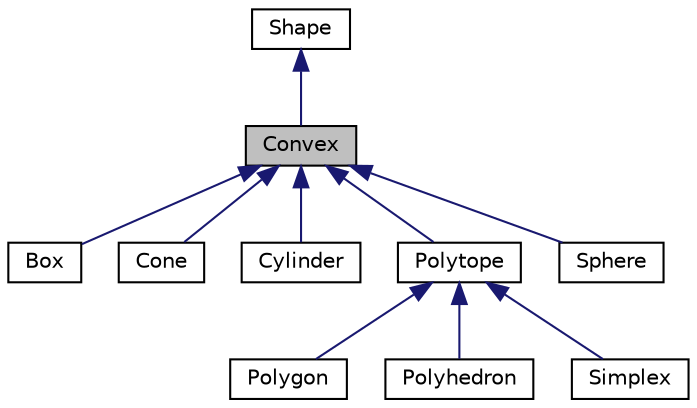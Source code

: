 digraph "Convex"
{
  edge [fontname="Helvetica",fontsize="10",labelfontname="Helvetica",labelfontsize="10"];
  node [fontname="Helvetica",fontsize="10",shape=record];
  Node1 [label="Convex",height=0.2,width=0.4,color="black", fillcolor="grey75", style="filled", fontcolor="black"];
  Node2 -> Node1 [dir="back",color="midnightblue",fontsize="10",style="solid",fontname="Helvetica"];
  Node2 [label="Shape",height=0.2,width=0.4,color="black", fillcolor="white", style="filled",URL="$class_shape.html"];
  Node1 -> Node3 [dir="back",color="midnightblue",fontsize="10",style="solid",fontname="Helvetica"];
  Node3 [label="Box",height=0.2,width=0.4,color="black", fillcolor="white", style="filled",URL="$class_box.html"];
  Node1 -> Node4 [dir="back",color="midnightblue",fontsize="10",style="solid",fontname="Helvetica"];
  Node4 [label="Cone",height=0.2,width=0.4,color="black", fillcolor="white", style="filled",URL="$class_cone.html"];
  Node1 -> Node5 [dir="back",color="midnightblue",fontsize="10",style="solid",fontname="Helvetica"];
  Node5 [label="Cylinder",height=0.2,width=0.4,color="black", fillcolor="white", style="filled",URL="$class_cylinder.html"];
  Node1 -> Node6 [dir="back",color="midnightblue",fontsize="10",style="solid",fontname="Helvetica"];
  Node6 [label="Polytope",height=0.2,width=0.4,color="black", fillcolor="white", style="filled",URL="$class_polytope.html"];
  Node6 -> Node7 [dir="back",color="midnightblue",fontsize="10",style="solid",fontname="Helvetica"];
  Node7 [label="Polygon",height=0.2,width=0.4,color="black", fillcolor="white", style="filled",URL="$class_polygon.html"];
  Node6 -> Node8 [dir="back",color="midnightblue",fontsize="10",style="solid",fontname="Helvetica"];
  Node8 [label="Polyhedron",height=0.2,width=0.4,color="black", fillcolor="white", style="filled",URL="$class_polyhedron.html"];
  Node6 -> Node9 [dir="back",color="midnightblue",fontsize="10",style="solid",fontname="Helvetica"];
  Node9 [label="Simplex",height=0.2,width=0.4,color="black", fillcolor="white", style="filled",URL="$class_simplex.html"];
  Node1 -> Node10 [dir="back",color="midnightblue",fontsize="10",style="solid",fontname="Helvetica"];
  Node10 [label="Sphere",height=0.2,width=0.4,color="black", fillcolor="white", style="filled",URL="$class_sphere.html"];
}
